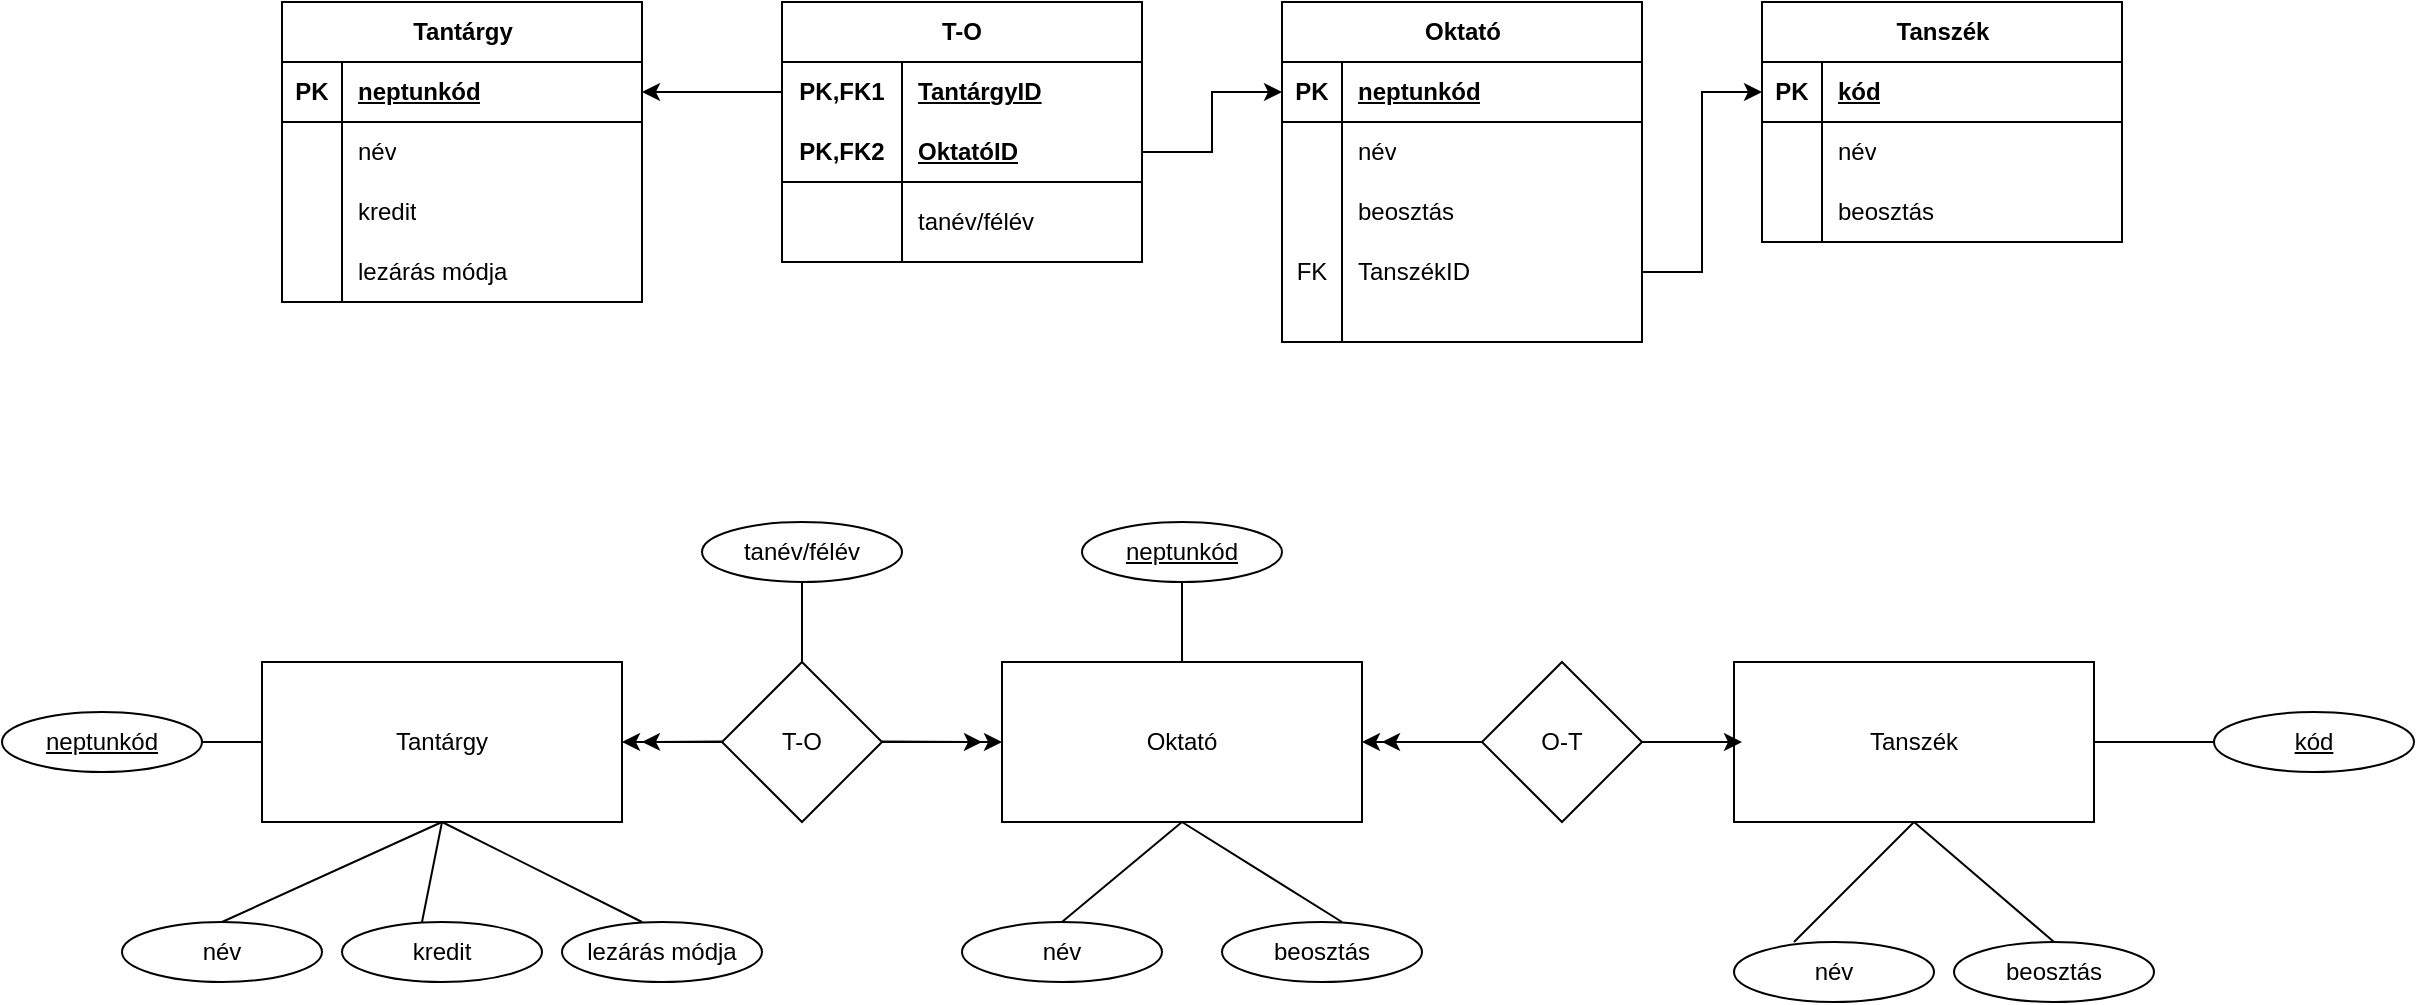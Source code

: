 <mxfile version="24.7.17">
  <diagram name="1 oldal" id="ex3Txr2FjhUjlNpyfDLN">
    <mxGraphModel dx="3088" dy="780" grid="1" gridSize="10" guides="1" tooltips="1" connect="1" arrows="1" fold="1" page="1" pageScale="2" pageWidth="827" pageHeight="1169" math="0" shadow="0">
      <root>
        <mxCell id="0" />
        <mxCell id="1" parent="0" />
        <mxCell id="LWF4Wzzg6qmSSUHvdloJ-1" value="Oktató" style="rounded=0;whiteSpace=wrap;html=1;" parent="1" vertex="1">
          <mxGeometry x="470" y="380" width="180" height="80" as="geometry" />
        </mxCell>
        <mxCell id="LWF4Wzzg6qmSSUHvdloJ-2" value="Tanszék" style="rounded=0;whiteSpace=wrap;html=1;" parent="1" vertex="1">
          <mxGeometry x="836" y="380" width="180" height="80" as="geometry" />
        </mxCell>
        <mxCell id="LWF4Wzzg6qmSSUHvdloJ-19" value="O-T" style="rhombus;whiteSpace=wrap;html=1;" parent="1" vertex="1">
          <mxGeometry x="710" y="380" width="80" height="80" as="geometry" />
        </mxCell>
        <mxCell id="LWF4Wzzg6qmSSUHvdloJ-22" value="" style="endArrow=classic;html=1;rounded=0;" parent="1" edge="1">
          <mxGeometry width="50" height="50" relative="1" as="geometry">
            <mxPoint x="790" y="420" as="sourcePoint" />
            <mxPoint x="840" y="420" as="targetPoint" />
          </mxGeometry>
        </mxCell>
        <mxCell id="LWF4Wzzg6qmSSUHvdloJ-23" value="" style="endArrow=classic;html=1;rounded=0;entryX=1;entryY=0.5;entryDx=0;entryDy=0;" parent="1" target="LWF4Wzzg6qmSSUHvdloJ-1" edge="1">
          <mxGeometry width="50" height="50" relative="1" as="geometry">
            <mxPoint x="710" y="420" as="sourcePoint" />
            <mxPoint x="774" y="370" as="targetPoint" />
          </mxGeometry>
        </mxCell>
        <mxCell id="LWF4Wzzg6qmSSUHvdloJ-24" value="" style="endArrow=classic;html=1;rounded=0;" parent="1" edge="1">
          <mxGeometry width="50" height="50" relative="1" as="geometry">
            <mxPoint x="710" y="420" as="sourcePoint" />
            <mxPoint x="660" y="420" as="targetPoint" />
          </mxGeometry>
        </mxCell>
        <mxCell id="LWF4Wzzg6qmSSUHvdloJ-25" value="&lt;u&gt;neptunkód&lt;/u&gt;" style="ellipse;whiteSpace=wrap;html=1;" parent="1" vertex="1">
          <mxGeometry x="510" y="310" width="100" height="30" as="geometry" />
        </mxCell>
        <mxCell id="LWF4Wzzg6qmSSUHvdloJ-26" value="név" style="ellipse;whiteSpace=wrap;html=1;" parent="1" vertex="1">
          <mxGeometry x="450" y="510" width="100" height="30" as="geometry" />
        </mxCell>
        <mxCell id="LWF4Wzzg6qmSSUHvdloJ-27" value="beosztás" style="ellipse;whiteSpace=wrap;html=1;" parent="1" vertex="1">
          <mxGeometry x="580" y="510" width="100" height="30" as="geometry" />
        </mxCell>
        <mxCell id="LWF4Wzzg6qmSSUHvdloJ-28" value="&lt;u&gt;kód&lt;/u&gt;" style="ellipse;whiteSpace=wrap;html=1;" parent="1" vertex="1">
          <mxGeometry x="1076" y="405" width="100" height="30" as="geometry" />
        </mxCell>
        <mxCell id="LWF4Wzzg6qmSSUHvdloJ-30" value="beosztás" style="ellipse;whiteSpace=wrap;html=1;" parent="1" vertex="1">
          <mxGeometry x="946" y="520" width="100" height="30" as="geometry" />
        </mxCell>
        <mxCell id="LWF4Wzzg6qmSSUHvdloJ-39" value="név" style="ellipse;whiteSpace=wrap;html=1;" parent="1" vertex="1">
          <mxGeometry x="836" y="520" width="100" height="30" as="geometry" />
        </mxCell>
        <mxCell id="LWF4Wzzg6qmSSUHvdloJ-59" value="" style="endArrow=none;html=1;rounded=0;entryX=0.5;entryY=1;entryDx=0;entryDy=0;" parent="1" target="LWF4Wzzg6qmSSUHvdloJ-25" edge="1">
          <mxGeometry width="50" height="50" relative="1" as="geometry">
            <mxPoint x="560" y="380" as="sourcePoint" />
            <mxPoint x="580" y="360" as="targetPoint" />
          </mxGeometry>
        </mxCell>
        <mxCell id="LWF4Wzzg6qmSSUHvdloJ-60" value="" style="endArrow=none;html=1;rounded=0;entryX=0.5;entryY=1;entryDx=0;entryDy=0;" parent="1" target="LWF4Wzzg6qmSSUHvdloJ-1" edge="1">
          <mxGeometry width="50" height="50" relative="1" as="geometry">
            <mxPoint x="499.98" y="510" as="sourcePoint" />
            <mxPoint x="510" y="457.52" as="targetPoint" />
          </mxGeometry>
        </mxCell>
        <mxCell id="LWF4Wzzg6qmSSUHvdloJ-61" value="" style="endArrow=none;html=1;rounded=0;entryX=0.5;entryY=1;entryDx=0;entryDy=0;" parent="1" target="LWF4Wzzg6qmSSUHvdloJ-1" edge="1">
          <mxGeometry width="50" height="50" relative="1" as="geometry">
            <mxPoint x="640" y="510" as="sourcePoint" />
            <mxPoint x="690" y="460" as="targetPoint" />
          </mxGeometry>
        </mxCell>
        <mxCell id="LWF4Wzzg6qmSSUHvdloJ-63" value="" style="endArrow=none;html=1;rounded=0;entryX=0;entryY=0.5;entryDx=0;entryDy=0;exitX=1;exitY=0.5;exitDx=0;exitDy=0;" parent="1" source="LWF4Wzzg6qmSSUHvdloJ-2" target="LWF4Wzzg6qmSSUHvdloJ-28" edge="1">
          <mxGeometry width="50" height="50" relative="1" as="geometry">
            <mxPoint x="1016" y="423.36" as="sourcePoint" />
            <mxPoint x="1056.9" y="390.0" as="targetPoint" />
          </mxGeometry>
        </mxCell>
        <mxCell id="LWF4Wzzg6qmSSUHvdloJ-65" value="" style="endArrow=none;html=1;rounded=0;" parent="1" edge="1">
          <mxGeometry width="50" height="50" relative="1" as="geometry">
            <mxPoint x="996" y="520" as="sourcePoint" />
            <mxPoint x="926" y="460" as="targetPoint" />
          </mxGeometry>
        </mxCell>
        <mxCell id="7LezijpYKVcSRP3QVYAq-1" value="Tantárgy" style="rounded=0;whiteSpace=wrap;html=1;" parent="1" vertex="1">
          <mxGeometry x="100" y="380" width="180" height="80" as="geometry" />
        </mxCell>
        <mxCell id="7LezijpYKVcSRP3QVYAq-2" value="T-O" style="rhombus;whiteSpace=wrap;html=1;" parent="1" vertex="1">
          <mxGeometry x="330" y="380" width="80" height="80" as="geometry" />
        </mxCell>
        <mxCell id="7LezijpYKVcSRP3QVYAq-4" value="" style="endArrow=classic;html=1;rounded=0;entryX=0;entryY=0.5;entryDx=0;entryDy=0;" parent="1" target="LWF4Wzzg6qmSSUHvdloJ-1" edge="1">
          <mxGeometry width="50" height="50" relative="1" as="geometry">
            <mxPoint x="410" y="420" as="sourcePoint" />
            <mxPoint x="460" y="370" as="targetPoint" />
          </mxGeometry>
        </mxCell>
        <mxCell id="7LezijpYKVcSRP3QVYAq-5" value="" style="endArrow=classic;html=1;rounded=0;" parent="1" edge="1">
          <mxGeometry width="50" height="50" relative="1" as="geometry">
            <mxPoint x="410" y="419.8" as="sourcePoint" />
            <mxPoint x="460" y="420" as="targetPoint" />
          </mxGeometry>
        </mxCell>
        <mxCell id="7LezijpYKVcSRP3QVYAq-6" value="" style="endArrow=classic;html=1;rounded=0;entryX=1;entryY=0.5;entryDx=0;entryDy=0;exitX=0;exitY=0.5;exitDx=0;exitDy=0;" parent="1" source="7LezijpYKVcSRP3QVYAq-2" target="7LezijpYKVcSRP3QVYAq-1" edge="1">
          <mxGeometry width="50" height="50" relative="1" as="geometry">
            <mxPoint x="470" y="470" as="sourcePoint" />
            <mxPoint x="520" y="420" as="targetPoint" />
          </mxGeometry>
        </mxCell>
        <mxCell id="7LezijpYKVcSRP3QVYAq-7" value="" style="endArrow=classic;html=1;rounded=0;exitX=0;exitY=0.5;exitDx=0;exitDy=0;" parent="1" edge="1">
          <mxGeometry width="50" height="50" relative="1" as="geometry">
            <mxPoint x="330" y="419.71" as="sourcePoint" />
            <mxPoint x="290" y="420" as="targetPoint" />
          </mxGeometry>
        </mxCell>
        <mxCell id="7LezijpYKVcSRP3QVYAq-8" value="név" style="ellipse;whiteSpace=wrap;html=1;" parent="1" vertex="1">
          <mxGeometry x="30" y="510" width="100" height="30" as="geometry" />
        </mxCell>
        <mxCell id="7LezijpYKVcSRP3QVYAq-9" value="kredit" style="ellipse;whiteSpace=wrap;html=1;" parent="1" vertex="1">
          <mxGeometry x="140" y="510" width="100" height="30" as="geometry" />
        </mxCell>
        <mxCell id="7LezijpYKVcSRP3QVYAq-10" value="lezárás módja" style="ellipse;whiteSpace=wrap;html=1;" parent="1" vertex="1">
          <mxGeometry x="250" y="510" width="100" height="30" as="geometry" />
        </mxCell>
        <mxCell id="7LezijpYKVcSRP3QVYAq-11" value="" style="endArrow=none;html=1;rounded=0;entryX=0.5;entryY=1;entryDx=0;entryDy=0;exitX=0.5;exitY=0;exitDx=0;exitDy=0;" parent="1" source="7LezijpYKVcSRP3QVYAq-8" target="7LezijpYKVcSRP3QVYAq-1" edge="1">
          <mxGeometry width="50" height="50" relative="1" as="geometry">
            <mxPoint x="70" y="490" as="sourcePoint" />
            <mxPoint x="120" y="440" as="targetPoint" />
          </mxGeometry>
        </mxCell>
        <mxCell id="7LezijpYKVcSRP3QVYAq-12" value="" style="endArrow=none;html=1;rounded=0;" parent="1" edge="1">
          <mxGeometry width="50" height="50" relative="1" as="geometry">
            <mxPoint x="180" y="510" as="sourcePoint" />
            <mxPoint x="190" y="460" as="targetPoint" />
          </mxGeometry>
        </mxCell>
        <mxCell id="7LezijpYKVcSRP3QVYAq-13" value="" style="endArrow=none;html=1;rounded=0;entryX=0.5;entryY=1;entryDx=0;entryDy=0;exitX=0.4;exitY=0;exitDx=0;exitDy=0;exitPerimeter=0;" parent="1" source="7LezijpYKVcSRP3QVYAq-10" target="7LezijpYKVcSRP3QVYAq-1" edge="1">
          <mxGeometry width="50" height="50" relative="1" as="geometry">
            <mxPoint x="290" y="490" as="sourcePoint" />
            <mxPoint x="340" y="440" as="targetPoint" />
          </mxGeometry>
        </mxCell>
        <mxCell id="7LezijpYKVcSRP3QVYAq-19" value="&lt;u&gt;neptunkód&lt;/u&gt;" style="ellipse;whiteSpace=wrap;html=1;" parent="1" vertex="1">
          <mxGeometry x="-30" y="405" width="100" height="30" as="geometry" />
        </mxCell>
        <mxCell id="7LezijpYKVcSRP3QVYAq-34" value="" style="endArrow=none;html=1;rounded=0;entryX=0;entryY=0.5;entryDx=0;entryDy=0;" parent="1" target="7LezijpYKVcSRP3QVYAq-1" edge="1">
          <mxGeometry width="50" height="50" relative="1" as="geometry">
            <mxPoint x="70" y="420" as="sourcePoint" />
            <mxPoint x="120" y="370" as="targetPoint" />
          </mxGeometry>
        </mxCell>
        <mxCell id="Q8ZtOSlbd9LqvBMCDCCM-1" value="" style="endArrow=none;html=1;rounded=0;entryX=0.5;entryY=1;entryDx=0;entryDy=0;" parent="1" target="LWF4Wzzg6qmSSUHvdloJ-2" edge="1">
          <mxGeometry width="50" height="50" relative="1" as="geometry">
            <mxPoint x="866" y="520" as="sourcePoint" />
            <mxPoint x="916" y="470" as="targetPoint" />
          </mxGeometry>
        </mxCell>
        <mxCell id="bNbpxUr_pfIcu7DYsLgU-1" value="tanév/félév" style="ellipse;whiteSpace=wrap;html=1;" parent="1" vertex="1">
          <mxGeometry x="320" y="310" width="100" height="30" as="geometry" />
        </mxCell>
        <mxCell id="bNbpxUr_pfIcu7DYsLgU-2" value="" style="endArrow=none;html=1;rounded=0;exitX=0.5;exitY=0;exitDx=0;exitDy=0;" parent="1" source="7LezijpYKVcSRP3QVYAq-2" edge="1">
          <mxGeometry width="50" height="50" relative="1" as="geometry">
            <mxPoint x="359.98" y="390" as="sourcePoint" />
            <mxPoint x="370" y="340" as="targetPoint" />
          </mxGeometry>
        </mxCell>
        <mxCell id="ueyaLeXkbU-FG3yhGOg_-1" value="Tantárgy" style="shape=table;startSize=30;container=1;collapsible=1;childLayout=tableLayout;fixedRows=1;rowLines=0;fontStyle=1;align=center;resizeLast=1;html=1;" vertex="1" parent="1">
          <mxGeometry x="110" y="50" width="180" height="150" as="geometry" />
        </mxCell>
        <mxCell id="ueyaLeXkbU-FG3yhGOg_-2" value="" style="shape=tableRow;horizontal=0;startSize=0;swimlaneHead=0;swimlaneBody=0;fillColor=none;collapsible=0;dropTarget=0;points=[[0,0.5],[1,0.5]];portConstraint=eastwest;top=0;left=0;right=0;bottom=1;" vertex="1" parent="ueyaLeXkbU-FG3yhGOg_-1">
          <mxGeometry y="30" width="180" height="30" as="geometry" />
        </mxCell>
        <mxCell id="ueyaLeXkbU-FG3yhGOg_-3" value="PK" style="shape=partialRectangle;connectable=0;fillColor=none;top=0;left=0;bottom=0;right=0;fontStyle=1;overflow=hidden;whiteSpace=wrap;html=1;" vertex="1" parent="ueyaLeXkbU-FG3yhGOg_-2">
          <mxGeometry width="30" height="30" as="geometry">
            <mxRectangle width="30" height="30" as="alternateBounds" />
          </mxGeometry>
        </mxCell>
        <mxCell id="ueyaLeXkbU-FG3yhGOg_-4" value="neptunkód" style="shape=partialRectangle;connectable=0;fillColor=none;top=0;left=0;bottom=0;right=0;align=left;spacingLeft=6;fontStyle=5;overflow=hidden;whiteSpace=wrap;html=1;" vertex="1" parent="ueyaLeXkbU-FG3yhGOg_-2">
          <mxGeometry x="30" width="150" height="30" as="geometry">
            <mxRectangle width="150" height="30" as="alternateBounds" />
          </mxGeometry>
        </mxCell>
        <mxCell id="ueyaLeXkbU-FG3yhGOg_-5" value="" style="shape=tableRow;horizontal=0;startSize=0;swimlaneHead=0;swimlaneBody=0;fillColor=none;collapsible=0;dropTarget=0;points=[[0,0.5],[1,0.5]];portConstraint=eastwest;top=0;left=0;right=0;bottom=0;" vertex="1" parent="ueyaLeXkbU-FG3yhGOg_-1">
          <mxGeometry y="60" width="180" height="30" as="geometry" />
        </mxCell>
        <mxCell id="ueyaLeXkbU-FG3yhGOg_-6" value="" style="shape=partialRectangle;connectable=0;fillColor=none;top=0;left=0;bottom=0;right=0;editable=1;overflow=hidden;whiteSpace=wrap;html=1;" vertex="1" parent="ueyaLeXkbU-FG3yhGOg_-5">
          <mxGeometry width="30" height="30" as="geometry">
            <mxRectangle width="30" height="30" as="alternateBounds" />
          </mxGeometry>
        </mxCell>
        <mxCell id="ueyaLeXkbU-FG3yhGOg_-7" value="név" style="shape=partialRectangle;connectable=0;fillColor=none;top=0;left=0;bottom=0;right=0;align=left;spacingLeft=6;overflow=hidden;whiteSpace=wrap;html=1;" vertex="1" parent="ueyaLeXkbU-FG3yhGOg_-5">
          <mxGeometry x="30" width="150" height="30" as="geometry">
            <mxRectangle width="150" height="30" as="alternateBounds" />
          </mxGeometry>
        </mxCell>
        <mxCell id="ueyaLeXkbU-FG3yhGOg_-8" value="" style="shape=tableRow;horizontal=0;startSize=0;swimlaneHead=0;swimlaneBody=0;fillColor=none;collapsible=0;dropTarget=0;points=[[0,0.5],[1,0.5]];portConstraint=eastwest;top=0;left=0;right=0;bottom=0;" vertex="1" parent="ueyaLeXkbU-FG3yhGOg_-1">
          <mxGeometry y="90" width="180" height="30" as="geometry" />
        </mxCell>
        <mxCell id="ueyaLeXkbU-FG3yhGOg_-9" value="" style="shape=partialRectangle;connectable=0;fillColor=none;top=0;left=0;bottom=0;right=0;editable=1;overflow=hidden;whiteSpace=wrap;html=1;" vertex="1" parent="ueyaLeXkbU-FG3yhGOg_-8">
          <mxGeometry width="30" height="30" as="geometry">
            <mxRectangle width="30" height="30" as="alternateBounds" />
          </mxGeometry>
        </mxCell>
        <mxCell id="ueyaLeXkbU-FG3yhGOg_-10" value="kredit" style="shape=partialRectangle;connectable=0;fillColor=none;top=0;left=0;bottom=0;right=0;align=left;spacingLeft=6;overflow=hidden;whiteSpace=wrap;html=1;" vertex="1" parent="ueyaLeXkbU-FG3yhGOg_-8">
          <mxGeometry x="30" width="150" height="30" as="geometry">
            <mxRectangle width="150" height="30" as="alternateBounds" />
          </mxGeometry>
        </mxCell>
        <mxCell id="ueyaLeXkbU-FG3yhGOg_-11" value="" style="shape=tableRow;horizontal=0;startSize=0;swimlaneHead=0;swimlaneBody=0;fillColor=none;collapsible=0;dropTarget=0;points=[[0,0.5],[1,0.5]];portConstraint=eastwest;top=0;left=0;right=0;bottom=0;" vertex="1" parent="ueyaLeXkbU-FG3yhGOg_-1">
          <mxGeometry y="120" width="180" height="30" as="geometry" />
        </mxCell>
        <mxCell id="ueyaLeXkbU-FG3yhGOg_-12" value="" style="shape=partialRectangle;connectable=0;fillColor=none;top=0;left=0;bottom=0;right=0;editable=1;overflow=hidden;whiteSpace=wrap;html=1;" vertex="1" parent="ueyaLeXkbU-FG3yhGOg_-11">
          <mxGeometry width="30" height="30" as="geometry">
            <mxRectangle width="30" height="30" as="alternateBounds" />
          </mxGeometry>
        </mxCell>
        <mxCell id="ueyaLeXkbU-FG3yhGOg_-13" value="lezárás módja" style="shape=partialRectangle;connectable=0;fillColor=none;top=0;left=0;bottom=0;right=0;align=left;spacingLeft=6;overflow=hidden;whiteSpace=wrap;html=1;" vertex="1" parent="ueyaLeXkbU-FG3yhGOg_-11">
          <mxGeometry x="30" width="150" height="30" as="geometry">
            <mxRectangle width="150" height="30" as="alternateBounds" />
          </mxGeometry>
        </mxCell>
        <mxCell id="ueyaLeXkbU-FG3yhGOg_-17" value="T-O" style="shape=table;startSize=30;container=1;collapsible=1;childLayout=tableLayout;fixedRows=1;rowLines=0;fontStyle=1;align=center;resizeLast=1;html=1;whiteSpace=wrap;" vertex="1" parent="1">
          <mxGeometry x="360" y="50" width="180" height="130" as="geometry" />
        </mxCell>
        <mxCell id="ueyaLeXkbU-FG3yhGOg_-18" value="" style="shape=tableRow;horizontal=0;startSize=0;swimlaneHead=0;swimlaneBody=0;fillColor=none;collapsible=0;dropTarget=0;points=[[0,0.5],[1,0.5]];portConstraint=eastwest;top=0;left=0;right=0;bottom=0;html=1;" vertex="1" parent="ueyaLeXkbU-FG3yhGOg_-17">
          <mxGeometry y="30" width="180" height="30" as="geometry" />
        </mxCell>
        <mxCell id="ueyaLeXkbU-FG3yhGOg_-19" value="PK,FK1" style="shape=partialRectangle;connectable=0;fillColor=none;top=0;left=0;bottom=0;right=0;fontStyle=1;overflow=hidden;html=1;whiteSpace=wrap;" vertex="1" parent="ueyaLeXkbU-FG3yhGOg_-18">
          <mxGeometry width="60" height="30" as="geometry">
            <mxRectangle width="60" height="30" as="alternateBounds" />
          </mxGeometry>
        </mxCell>
        <mxCell id="ueyaLeXkbU-FG3yhGOg_-20" value="TantárgyID" style="shape=partialRectangle;connectable=0;fillColor=none;top=0;left=0;bottom=0;right=0;align=left;spacingLeft=6;fontStyle=5;overflow=hidden;html=1;whiteSpace=wrap;" vertex="1" parent="ueyaLeXkbU-FG3yhGOg_-18">
          <mxGeometry x="60" width="120" height="30" as="geometry">
            <mxRectangle width="120" height="30" as="alternateBounds" />
          </mxGeometry>
        </mxCell>
        <mxCell id="ueyaLeXkbU-FG3yhGOg_-21" value="" style="shape=tableRow;horizontal=0;startSize=0;swimlaneHead=0;swimlaneBody=0;fillColor=none;collapsible=0;dropTarget=0;points=[[0,0.5],[1,0.5]];portConstraint=eastwest;top=0;left=0;right=0;bottom=1;html=1;" vertex="1" parent="ueyaLeXkbU-FG3yhGOg_-17">
          <mxGeometry y="60" width="180" height="30" as="geometry" />
        </mxCell>
        <mxCell id="ueyaLeXkbU-FG3yhGOg_-22" value="PK,FK2" style="shape=partialRectangle;connectable=0;fillColor=none;top=0;left=0;bottom=0;right=0;fontStyle=1;overflow=hidden;html=1;whiteSpace=wrap;" vertex="1" parent="ueyaLeXkbU-FG3yhGOg_-21">
          <mxGeometry width="60" height="30" as="geometry">
            <mxRectangle width="60" height="30" as="alternateBounds" />
          </mxGeometry>
        </mxCell>
        <mxCell id="ueyaLeXkbU-FG3yhGOg_-23" value="OktatóID" style="shape=partialRectangle;connectable=0;fillColor=none;top=0;left=0;bottom=0;right=0;align=left;spacingLeft=6;fontStyle=5;overflow=hidden;html=1;whiteSpace=wrap;" vertex="1" parent="ueyaLeXkbU-FG3yhGOg_-21">
          <mxGeometry x="60" width="120" height="30" as="geometry">
            <mxRectangle width="120" height="30" as="alternateBounds" />
          </mxGeometry>
        </mxCell>
        <mxCell id="ueyaLeXkbU-FG3yhGOg_-24" value="" style="shape=tableRow;horizontal=0;startSize=0;swimlaneHead=0;swimlaneBody=0;fillColor=none;collapsible=0;dropTarget=0;points=[[0,0.5],[1,0.5]];portConstraint=eastwest;top=0;left=0;right=0;bottom=0;html=1;" vertex="1" parent="ueyaLeXkbU-FG3yhGOg_-17">
          <mxGeometry y="90" width="180" height="40" as="geometry" />
        </mxCell>
        <mxCell id="ueyaLeXkbU-FG3yhGOg_-25" value="" style="shape=partialRectangle;connectable=0;fillColor=none;top=0;left=0;bottom=0;right=0;editable=1;overflow=hidden;html=1;whiteSpace=wrap;" vertex="1" parent="ueyaLeXkbU-FG3yhGOg_-24">
          <mxGeometry width="60" height="40" as="geometry">
            <mxRectangle width="60" height="40" as="alternateBounds" />
          </mxGeometry>
        </mxCell>
        <mxCell id="ueyaLeXkbU-FG3yhGOg_-26" value="tanév/félév" style="shape=partialRectangle;connectable=0;fillColor=none;top=0;left=0;bottom=0;right=0;align=left;spacingLeft=6;overflow=hidden;html=1;whiteSpace=wrap;" vertex="1" parent="ueyaLeXkbU-FG3yhGOg_-24">
          <mxGeometry x="60" width="120" height="40" as="geometry">
            <mxRectangle width="120" height="40" as="alternateBounds" />
          </mxGeometry>
        </mxCell>
        <mxCell id="ueyaLeXkbU-FG3yhGOg_-30" value="Oktató" style="shape=table;startSize=30;container=1;collapsible=1;childLayout=tableLayout;fixedRows=1;rowLines=0;fontStyle=1;align=center;resizeLast=1;html=1;" vertex="1" parent="1">
          <mxGeometry x="610" y="50" width="180" height="170" as="geometry" />
        </mxCell>
        <mxCell id="ueyaLeXkbU-FG3yhGOg_-31" value="" style="shape=tableRow;horizontal=0;startSize=0;swimlaneHead=0;swimlaneBody=0;fillColor=none;collapsible=0;dropTarget=0;points=[[0,0.5],[1,0.5]];portConstraint=eastwest;top=0;left=0;right=0;bottom=1;" vertex="1" parent="ueyaLeXkbU-FG3yhGOg_-30">
          <mxGeometry y="30" width="180" height="30" as="geometry" />
        </mxCell>
        <mxCell id="ueyaLeXkbU-FG3yhGOg_-32" value="PK" style="shape=partialRectangle;connectable=0;fillColor=none;top=0;left=0;bottom=0;right=0;fontStyle=1;overflow=hidden;whiteSpace=wrap;html=1;" vertex="1" parent="ueyaLeXkbU-FG3yhGOg_-31">
          <mxGeometry width="30" height="30" as="geometry">
            <mxRectangle width="30" height="30" as="alternateBounds" />
          </mxGeometry>
        </mxCell>
        <mxCell id="ueyaLeXkbU-FG3yhGOg_-33" value="neptunkód" style="shape=partialRectangle;connectable=0;fillColor=none;top=0;left=0;bottom=0;right=0;align=left;spacingLeft=6;fontStyle=5;overflow=hidden;whiteSpace=wrap;html=1;" vertex="1" parent="ueyaLeXkbU-FG3yhGOg_-31">
          <mxGeometry x="30" width="150" height="30" as="geometry">
            <mxRectangle width="150" height="30" as="alternateBounds" />
          </mxGeometry>
        </mxCell>
        <mxCell id="ueyaLeXkbU-FG3yhGOg_-34" value="" style="shape=tableRow;horizontal=0;startSize=0;swimlaneHead=0;swimlaneBody=0;fillColor=none;collapsible=0;dropTarget=0;points=[[0,0.5],[1,0.5]];portConstraint=eastwest;top=0;left=0;right=0;bottom=0;" vertex="1" parent="ueyaLeXkbU-FG3yhGOg_-30">
          <mxGeometry y="60" width="180" height="30" as="geometry" />
        </mxCell>
        <mxCell id="ueyaLeXkbU-FG3yhGOg_-35" value="" style="shape=partialRectangle;connectable=0;fillColor=none;top=0;left=0;bottom=0;right=0;editable=1;overflow=hidden;whiteSpace=wrap;html=1;" vertex="1" parent="ueyaLeXkbU-FG3yhGOg_-34">
          <mxGeometry width="30" height="30" as="geometry">
            <mxRectangle width="30" height="30" as="alternateBounds" />
          </mxGeometry>
        </mxCell>
        <mxCell id="ueyaLeXkbU-FG3yhGOg_-36" value="név" style="shape=partialRectangle;connectable=0;fillColor=none;top=0;left=0;bottom=0;right=0;align=left;spacingLeft=6;overflow=hidden;whiteSpace=wrap;html=1;" vertex="1" parent="ueyaLeXkbU-FG3yhGOg_-34">
          <mxGeometry x="30" width="150" height="30" as="geometry">
            <mxRectangle width="150" height="30" as="alternateBounds" />
          </mxGeometry>
        </mxCell>
        <mxCell id="ueyaLeXkbU-FG3yhGOg_-37" value="" style="shape=tableRow;horizontal=0;startSize=0;swimlaneHead=0;swimlaneBody=0;fillColor=none;collapsible=0;dropTarget=0;points=[[0,0.5],[1,0.5]];portConstraint=eastwest;top=0;left=0;right=0;bottom=0;" vertex="1" parent="ueyaLeXkbU-FG3yhGOg_-30">
          <mxGeometry y="90" width="180" height="30" as="geometry" />
        </mxCell>
        <mxCell id="ueyaLeXkbU-FG3yhGOg_-38" value="" style="shape=partialRectangle;connectable=0;fillColor=none;top=0;left=0;bottom=0;right=0;editable=1;overflow=hidden;whiteSpace=wrap;html=1;" vertex="1" parent="ueyaLeXkbU-FG3yhGOg_-37">
          <mxGeometry width="30" height="30" as="geometry">
            <mxRectangle width="30" height="30" as="alternateBounds" />
          </mxGeometry>
        </mxCell>
        <mxCell id="ueyaLeXkbU-FG3yhGOg_-39" value="beosztás" style="shape=partialRectangle;connectable=0;fillColor=none;top=0;left=0;bottom=0;right=0;align=left;spacingLeft=6;overflow=hidden;whiteSpace=wrap;html=1;" vertex="1" parent="ueyaLeXkbU-FG3yhGOg_-37">
          <mxGeometry x="30" width="150" height="30" as="geometry">
            <mxRectangle width="150" height="30" as="alternateBounds" />
          </mxGeometry>
        </mxCell>
        <mxCell id="ueyaLeXkbU-FG3yhGOg_-40" value="" style="shape=tableRow;horizontal=0;startSize=0;swimlaneHead=0;swimlaneBody=0;fillColor=none;collapsible=0;dropTarget=0;points=[[0,0.5],[1,0.5]];portConstraint=eastwest;top=0;left=0;right=0;bottom=0;" vertex="1" parent="ueyaLeXkbU-FG3yhGOg_-30">
          <mxGeometry y="120" width="180" height="30" as="geometry" />
        </mxCell>
        <mxCell id="ueyaLeXkbU-FG3yhGOg_-41" value="FK" style="shape=partialRectangle;connectable=0;fillColor=none;top=0;left=0;bottom=0;right=0;editable=1;overflow=hidden;whiteSpace=wrap;html=1;" vertex="1" parent="ueyaLeXkbU-FG3yhGOg_-40">
          <mxGeometry width="30" height="30" as="geometry">
            <mxRectangle width="30" height="30" as="alternateBounds" />
          </mxGeometry>
        </mxCell>
        <mxCell id="ueyaLeXkbU-FG3yhGOg_-42" value="TanszékID" style="shape=partialRectangle;connectable=0;fillColor=none;top=0;left=0;bottom=0;right=0;align=left;spacingLeft=6;overflow=hidden;whiteSpace=wrap;html=1;" vertex="1" parent="ueyaLeXkbU-FG3yhGOg_-40">
          <mxGeometry x="30" width="150" height="30" as="geometry">
            <mxRectangle width="150" height="30" as="alternateBounds" />
          </mxGeometry>
        </mxCell>
        <mxCell id="ueyaLeXkbU-FG3yhGOg_-43" value="" style="shape=tableRow;horizontal=0;startSize=0;swimlaneHead=0;swimlaneBody=0;fillColor=none;collapsible=0;dropTarget=0;points=[[0,0.5],[1,0.5]];portConstraint=eastwest;top=0;left=0;right=0;bottom=0;" vertex="1" parent="ueyaLeXkbU-FG3yhGOg_-30">
          <mxGeometry y="150" width="180" height="20" as="geometry" />
        </mxCell>
        <mxCell id="ueyaLeXkbU-FG3yhGOg_-44" value="" style="shape=partialRectangle;connectable=0;fillColor=none;top=0;left=0;bottom=0;right=0;editable=1;overflow=hidden;whiteSpace=wrap;html=1;" vertex="1" parent="ueyaLeXkbU-FG3yhGOg_-43">
          <mxGeometry width="30" height="20" as="geometry">
            <mxRectangle width="30" height="20" as="alternateBounds" />
          </mxGeometry>
        </mxCell>
        <mxCell id="ueyaLeXkbU-FG3yhGOg_-45" value="" style="shape=partialRectangle;connectable=0;fillColor=none;top=0;left=0;bottom=0;right=0;align=left;spacingLeft=6;overflow=hidden;whiteSpace=wrap;html=1;" vertex="1" parent="ueyaLeXkbU-FG3yhGOg_-43">
          <mxGeometry x="30" width="150" height="20" as="geometry">
            <mxRectangle width="150" height="20" as="alternateBounds" />
          </mxGeometry>
        </mxCell>
        <mxCell id="ueyaLeXkbU-FG3yhGOg_-56" value="Tanszék" style="shape=table;startSize=30;container=1;collapsible=1;childLayout=tableLayout;fixedRows=1;rowLines=0;fontStyle=1;align=center;resizeLast=1;html=1;" vertex="1" parent="1">
          <mxGeometry x="850" y="50" width="180" height="120" as="geometry" />
        </mxCell>
        <mxCell id="ueyaLeXkbU-FG3yhGOg_-57" value="" style="shape=tableRow;horizontal=0;startSize=0;swimlaneHead=0;swimlaneBody=0;fillColor=none;collapsible=0;dropTarget=0;points=[[0,0.5],[1,0.5]];portConstraint=eastwest;top=0;left=0;right=0;bottom=1;" vertex="1" parent="ueyaLeXkbU-FG3yhGOg_-56">
          <mxGeometry y="30" width="180" height="30" as="geometry" />
        </mxCell>
        <mxCell id="ueyaLeXkbU-FG3yhGOg_-58" value="PK" style="shape=partialRectangle;connectable=0;fillColor=none;top=0;left=0;bottom=0;right=0;fontStyle=1;overflow=hidden;whiteSpace=wrap;html=1;" vertex="1" parent="ueyaLeXkbU-FG3yhGOg_-57">
          <mxGeometry width="30" height="30" as="geometry">
            <mxRectangle width="30" height="30" as="alternateBounds" />
          </mxGeometry>
        </mxCell>
        <mxCell id="ueyaLeXkbU-FG3yhGOg_-59" value="kód" style="shape=partialRectangle;connectable=0;fillColor=none;top=0;left=0;bottom=0;right=0;align=left;spacingLeft=6;fontStyle=5;overflow=hidden;whiteSpace=wrap;html=1;" vertex="1" parent="ueyaLeXkbU-FG3yhGOg_-57">
          <mxGeometry x="30" width="150" height="30" as="geometry">
            <mxRectangle width="150" height="30" as="alternateBounds" />
          </mxGeometry>
        </mxCell>
        <mxCell id="ueyaLeXkbU-FG3yhGOg_-60" value="" style="shape=tableRow;horizontal=0;startSize=0;swimlaneHead=0;swimlaneBody=0;fillColor=none;collapsible=0;dropTarget=0;points=[[0,0.5],[1,0.5]];portConstraint=eastwest;top=0;left=0;right=0;bottom=0;" vertex="1" parent="ueyaLeXkbU-FG3yhGOg_-56">
          <mxGeometry y="60" width="180" height="30" as="geometry" />
        </mxCell>
        <mxCell id="ueyaLeXkbU-FG3yhGOg_-61" value="" style="shape=partialRectangle;connectable=0;fillColor=none;top=0;left=0;bottom=0;right=0;editable=1;overflow=hidden;whiteSpace=wrap;html=1;" vertex="1" parent="ueyaLeXkbU-FG3yhGOg_-60">
          <mxGeometry width="30" height="30" as="geometry">
            <mxRectangle width="30" height="30" as="alternateBounds" />
          </mxGeometry>
        </mxCell>
        <mxCell id="ueyaLeXkbU-FG3yhGOg_-62" value="név" style="shape=partialRectangle;connectable=0;fillColor=none;top=0;left=0;bottom=0;right=0;align=left;spacingLeft=6;overflow=hidden;whiteSpace=wrap;html=1;" vertex="1" parent="ueyaLeXkbU-FG3yhGOg_-60">
          <mxGeometry x="30" width="150" height="30" as="geometry">
            <mxRectangle width="150" height="30" as="alternateBounds" />
          </mxGeometry>
        </mxCell>
        <mxCell id="ueyaLeXkbU-FG3yhGOg_-63" value="" style="shape=tableRow;horizontal=0;startSize=0;swimlaneHead=0;swimlaneBody=0;fillColor=none;collapsible=0;dropTarget=0;points=[[0,0.5],[1,0.5]];portConstraint=eastwest;top=0;left=0;right=0;bottom=0;" vertex="1" parent="ueyaLeXkbU-FG3yhGOg_-56">
          <mxGeometry y="90" width="180" height="30" as="geometry" />
        </mxCell>
        <mxCell id="ueyaLeXkbU-FG3yhGOg_-64" value="" style="shape=partialRectangle;connectable=0;fillColor=none;top=0;left=0;bottom=0;right=0;editable=1;overflow=hidden;whiteSpace=wrap;html=1;" vertex="1" parent="ueyaLeXkbU-FG3yhGOg_-63">
          <mxGeometry width="30" height="30" as="geometry">
            <mxRectangle width="30" height="30" as="alternateBounds" />
          </mxGeometry>
        </mxCell>
        <mxCell id="ueyaLeXkbU-FG3yhGOg_-65" value="beosztás" style="shape=partialRectangle;connectable=0;fillColor=none;top=0;left=0;bottom=0;right=0;align=left;spacingLeft=6;overflow=hidden;whiteSpace=wrap;html=1;" vertex="1" parent="ueyaLeXkbU-FG3yhGOg_-63">
          <mxGeometry x="30" width="150" height="30" as="geometry">
            <mxRectangle width="150" height="30" as="alternateBounds" />
          </mxGeometry>
        </mxCell>
        <mxCell id="ueyaLeXkbU-FG3yhGOg_-69" style="edgeStyle=orthogonalEdgeStyle;rounded=0;orthogonalLoop=1;jettySize=auto;html=1;entryX=0;entryY=0.5;entryDx=0;entryDy=0;" edge="1" parent="1" source="ueyaLeXkbU-FG3yhGOg_-21" target="ueyaLeXkbU-FG3yhGOg_-31">
          <mxGeometry relative="1" as="geometry" />
        </mxCell>
        <mxCell id="ueyaLeXkbU-FG3yhGOg_-70" style="edgeStyle=orthogonalEdgeStyle;rounded=0;orthogonalLoop=1;jettySize=auto;html=1;entryX=1;entryY=0.5;entryDx=0;entryDy=0;" edge="1" parent="1" source="ueyaLeXkbU-FG3yhGOg_-18" target="ueyaLeXkbU-FG3yhGOg_-2">
          <mxGeometry relative="1" as="geometry" />
        </mxCell>
        <mxCell id="ueyaLeXkbU-FG3yhGOg_-71" style="edgeStyle=orthogonalEdgeStyle;rounded=0;orthogonalLoop=1;jettySize=auto;html=1;entryX=0;entryY=0.5;entryDx=0;entryDy=0;" edge="1" parent="1" source="ueyaLeXkbU-FG3yhGOg_-40" target="ueyaLeXkbU-FG3yhGOg_-57">
          <mxGeometry relative="1" as="geometry" />
        </mxCell>
      </root>
    </mxGraphModel>
  </diagram>
</mxfile>
